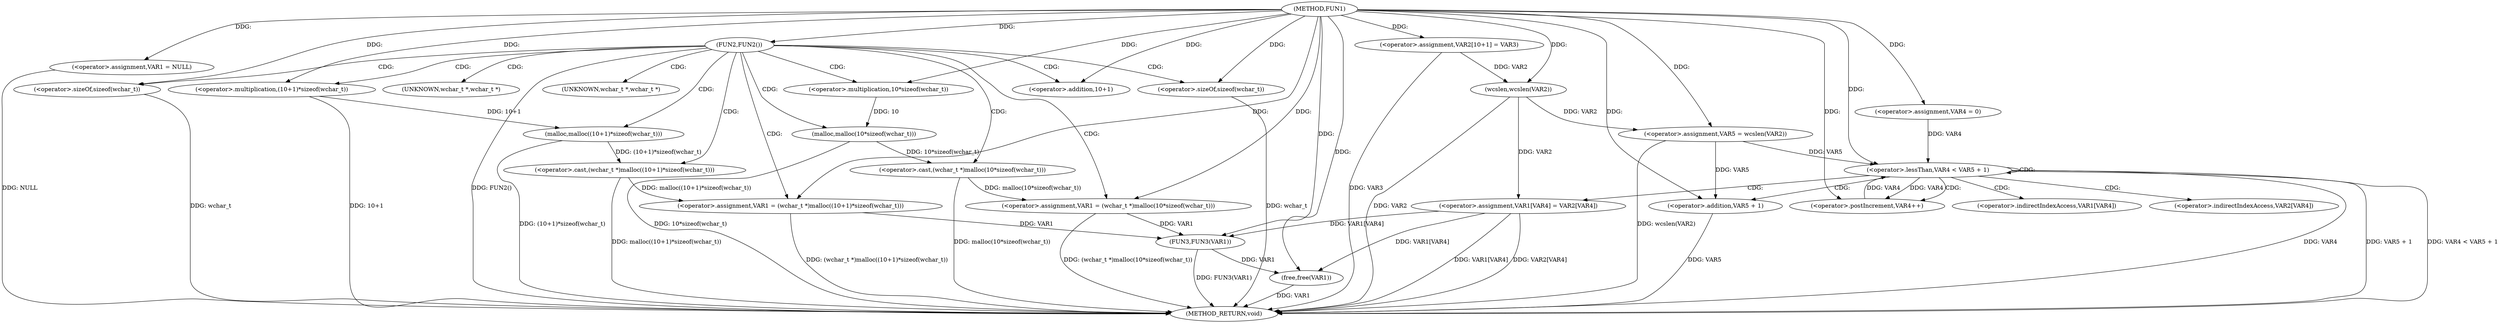 digraph FUN1 {  
"1000100" [label = "(METHOD,FUN1)" ]
"1000165" [label = "(METHOD_RETURN,void)" ]
"1000103" [label = "(<operator>.assignment,VAR1 = NULL)" ]
"1000107" [label = "(FUN2,FUN2())" ]
"1000109" [label = "(<operator>.assignment,VAR1 = (wchar_t *)malloc(10*sizeof(wchar_t)))" ]
"1000111" [label = "(<operator>.cast,(wchar_t *)malloc(10*sizeof(wchar_t)))" ]
"1000113" [label = "(malloc,malloc(10*sizeof(wchar_t)))" ]
"1000114" [label = "(<operator>.multiplication,10*sizeof(wchar_t))" ]
"1000116" [label = "(<operator>.sizeOf,sizeof(wchar_t))" ]
"1000120" [label = "(<operator>.assignment,VAR1 = (wchar_t *)malloc((10+1)*sizeof(wchar_t)))" ]
"1000122" [label = "(<operator>.cast,(wchar_t *)malloc((10+1)*sizeof(wchar_t)))" ]
"1000124" [label = "(malloc,malloc((10+1)*sizeof(wchar_t)))" ]
"1000125" [label = "(<operator>.multiplication,(10+1)*sizeof(wchar_t))" ]
"1000126" [label = "(<operator>.addition,10+1)" ]
"1000129" [label = "(<operator>.sizeOf,sizeof(wchar_t))" ]
"1000133" [label = "(<operator>.assignment,VAR2[10+1] = VAR3)" ]
"1000138" [label = "(<operator>.assignment,VAR5 = wcslen(VAR2))" ]
"1000140" [label = "(wcslen,wcslen(VAR2))" ]
"1000143" [label = "(<operator>.assignment,VAR4 = 0)" ]
"1000146" [label = "(<operator>.lessThan,VAR4 < VAR5 + 1)" ]
"1000148" [label = "(<operator>.addition,VAR5 + 1)" ]
"1000151" [label = "(<operator>.postIncrement,VAR4++)" ]
"1000154" [label = "(<operator>.assignment,VAR1[VAR4] = VAR2[VAR4])" ]
"1000161" [label = "(FUN3,FUN3(VAR1))" ]
"1000163" [label = "(free,free(VAR1))" ]
"1000112" [label = "(UNKNOWN,wchar_t *,wchar_t *)" ]
"1000123" [label = "(UNKNOWN,wchar_t *,wchar_t *)" ]
"1000155" [label = "(<operator>.indirectIndexAccess,VAR1[VAR4])" ]
"1000158" [label = "(<operator>.indirectIndexAccess,VAR2[VAR4])" ]
  "1000116" -> "1000165"  [ label = "DDG: wchar_t"] 
  "1000124" -> "1000165"  [ label = "DDG: (10+1)*sizeof(wchar_t)"] 
  "1000103" -> "1000165"  [ label = "DDG: NULL"] 
  "1000113" -> "1000165"  [ label = "DDG: 10*sizeof(wchar_t)"] 
  "1000140" -> "1000165"  [ label = "DDG: VAR2"] 
  "1000138" -> "1000165"  [ label = "DDG: wcslen(VAR2)"] 
  "1000122" -> "1000165"  [ label = "DDG: malloc((10+1)*sizeof(wchar_t))"] 
  "1000129" -> "1000165"  [ label = "DDG: wchar_t"] 
  "1000163" -> "1000165"  [ label = "DDG: VAR1"] 
  "1000125" -> "1000165"  [ label = "DDG: 10+1"] 
  "1000107" -> "1000165"  [ label = "DDG: FUN2()"] 
  "1000154" -> "1000165"  [ label = "DDG: VAR1[VAR4]"] 
  "1000154" -> "1000165"  [ label = "DDG: VAR2[VAR4]"] 
  "1000148" -> "1000165"  [ label = "DDG: VAR5"] 
  "1000146" -> "1000165"  [ label = "DDG: VAR5 + 1"] 
  "1000133" -> "1000165"  [ label = "DDG: VAR3"] 
  "1000111" -> "1000165"  [ label = "DDG: malloc(10*sizeof(wchar_t))"] 
  "1000120" -> "1000165"  [ label = "DDG: (wchar_t *)malloc((10+1)*sizeof(wchar_t))"] 
  "1000146" -> "1000165"  [ label = "DDG: VAR4 < VAR5 + 1"] 
  "1000146" -> "1000165"  [ label = "DDG: VAR4"] 
  "1000109" -> "1000165"  [ label = "DDG: (wchar_t *)malloc(10*sizeof(wchar_t))"] 
  "1000161" -> "1000165"  [ label = "DDG: FUN3(VAR1)"] 
  "1000100" -> "1000103"  [ label = "DDG: "] 
  "1000100" -> "1000107"  [ label = "DDG: "] 
  "1000111" -> "1000109"  [ label = "DDG: malloc(10*sizeof(wchar_t))"] 
  "1000100" -> "1000109"  [ label = "DDG: "] 
  "1000113" -> "1000111"  [ label = "DDG: 10*sizeof(wchar_t)"] 
  "1000114" -> "1000113"  [ label = "DDG: 10"] 
  "1000100" -> "1000114"  [ label = "DDG: "] 
  "1000100" -> "1000116"  [ label = "DDG: "] 
  "1000122" -> "1000120"  [ label = "DDG: malloc((10+1)*sizeof(wchar_t))"] 
  "1000100" -> "1000120"  [ label = "DDG: "] 
  "1000124" -> "1000122"  [ label = "DDG: (10+1)*sizeof(wchar_t)"] 
  "1000125" -> "1000124"  [ label = "DDG: 10+1"] 
  "1000100" -> "1000125"  [ label = "DDG: "] 
  "1000100" -> "1000126"  [ label = "DDG: "] 
  "1000100" -> "1000129"  [ label = "DDG: "] 
  "1000100" -> "1000133"  [ label = "DDG: "] 
  "1000140" -> "1000138"  [ label = "DDG: VAR2"] 
  "1000100" -> "1000138"  [ label = "DDG: "] 
  "1000133" -> "1000140"  [ label = "DDG: VAR2"] 
  "1000100" -> "1000140"  [ label = "DDG: "] 
  "1000100" -> "1000143"  [ label = "DDG: "] 
  "1000151" -> "1000146"  [ label = "DDG: VAR4"] 
  "1000143" -> "1000146"  [ label = "DDG: VAR4"] 
  "1000100" -> "1000146"  [ label = "DDG: "] 
  "1000138" -> "1000146"  [ label = "DDG: VAR5"] 
  "1000138" -> "1000148"  [ label = "DDG: VAR5"] 
  "1000100" -> "1000148"  [ label = "DDG: "] 
  "1000146" -> "1000151"  [ label = "DDG: VAR4"] 
  "1000100" -> "1000151"  [ label = "DDG: "] 
  "1000140" -> "1000154"  [ label = "DDG: VAR2"] 
  "1000154" -> "1000161"  [ label = "DDG: VAR1[VAR4]"] 
  "1000120" -> "1000161"  [ label = "DDG: VAR1"] 
  "1000109" -> "1000161"  [ label = "DDG: VAR1"] 
  "1000100" -> "1000161"  [ label = "DDG: "] 
  "1000154" -> "1000163"  [ label = "DDG: VAR1[VAR4]"] 
  "1000161" -> "1000163"  [ label = "DDG: VAR1"] 
  "1000100" -> "1000163"  [ label = "DDG: "] 
  "1000107" -> "1000112"  [ label = "CDG: "] 
  "1000107" -> "1000125"  [ label = "CDG: "] 
  "1000107" -> "1000116"  [ label = "CDG: "] 
  "1000107" -> "1000120"  [ label = "CDG: "] 
  "1000107" -> "1000113"  [ label = "CDG: "] 
  "1000107" -> "1000111"  [ label = "CDG: "] 
  "1000107" -> "1000126"  [ label = "CDG: "] 
  "1000107" -> "1000109"  [ label = "CDG: "] 
  "1000107" -> "1000129"  [ label = "CDG: "] 
  "1000107" -> "1000123"  [ label = "CDG: "] 
  "1000107" -> "1000124"  [ label = "CDG: "] 
  "1000107" -> "1000114"  [ label = "CDG: "] 
  "1000107" -> "1000122"  [ label = "CDG: "] 
  "1000146" -> "1000158"  [ label = "CDG: "] 
  "1000146" -> "1000155"  [ label = "CDG: "] 
  "1000146" -> "1000154"  [ label = "CDG: "] 
  "1000146" -> "1000151"  [ label = "CDG: "] 
  "1000146" -> "1000148"  [ label = "CDG: "] 
  "1000146" -> "1000146"  [ label = "CDG: "] 
}
